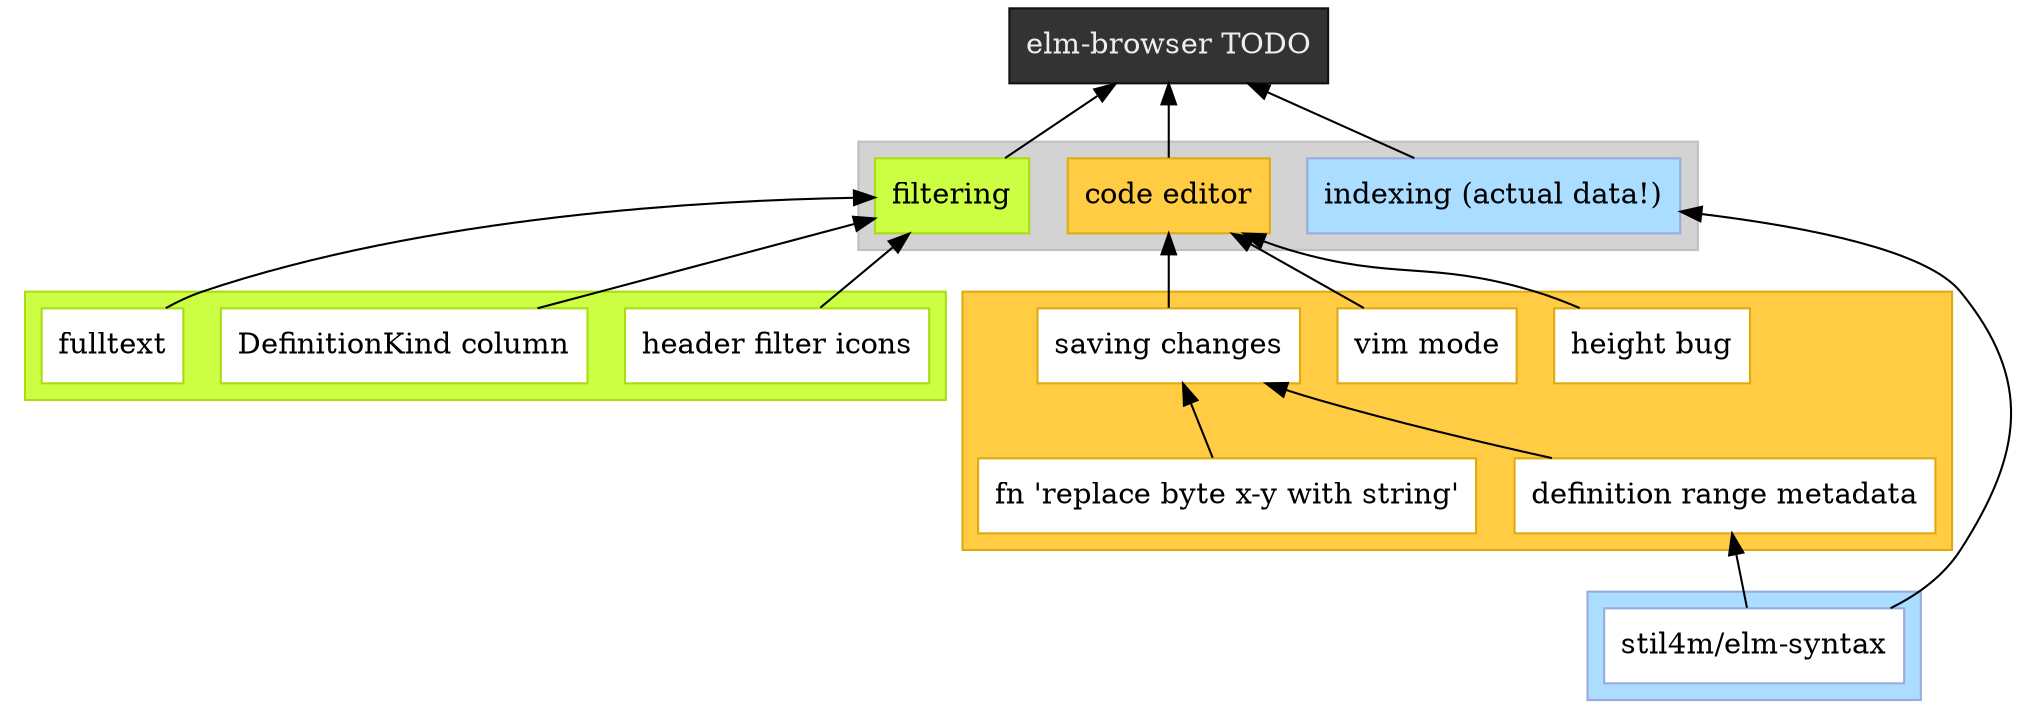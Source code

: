 digraph G {

node [shape = box];
rankdir=BT;

"elm-browser TODO" [style = filled,color="#111111",fillcolor="#333333",fontcolor="#eeeeee"];

subgraph cluster_high_level {

  style=filled;
  color=grey;
  fillcolor=lightgrey;
  node [style=filled,color=grey,fillcolor=white];

  "filtering" [style = filled,color="#aadd11",fillcolor="#ccff44"];
  "code editor" [style = filled,color="#ddaa11",fillcolor="#ffcc44"];
  "indexing (actual data!)" [style = filled,color="#99aadd",fillcolor="#aaddff"];

}

"filtering" -> "elm-browser TODO";
"code editor" -> "elm-browser TODO";
"indexing (actual data!)" -> "elm-browser TODO";

subgraph cluster_filtering {

  style=filled;
  color="#aadd11";
  fillcolor="#ccff44";
  node [style=filled,color="#aadd11", fillcolor=white];

  "header filter icons";
  "DefinitionKind column";
  "fulltext";

}

"header filter icons" -> "filtering";
"DefinitionKind column" -> "filtering";
"fulltext" -> "filtering";

subgraph cluster_code_editor {

  style=filled;
  color="#ddaa11";
  fillcolor="#ffcc44";
  node [style=filled,color="#ddaa11", fillcolor=white];

  {rank=same "saving changes" "height bug" "vim mode"}

  "saving changes";
  "height bug";
  "vim mode";
  
  "definition range metadata" -> "saving changes";
  "fn 'replace byte x-y with string'" -> "saving changes";

}

"saving changes" -> "code editor";
"height bug" -> "code editor";
"vim mode" -> "code editor";

subgraph cluster_indexing {

  style=filled;
  color="#99aadd";
  fillcolor="#aaddff";
  node [style=filled,color="#99aadd", fillcolor=white];

  "stil4m/elm-syntax"

}

"stil4m/elm-syntax" -> "indexing (actual data!)";
"stil4m/elm-syntax" -> "definition range metadata";

}
